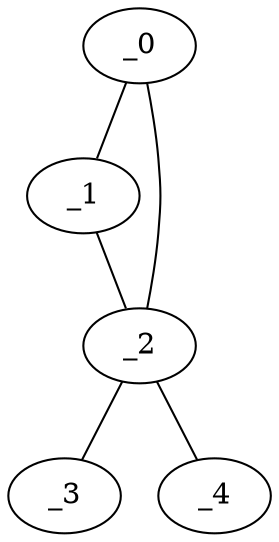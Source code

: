 graph ZP1_0012 {
	_0	 [x="0.320118",
		y="3.00359"];
	_1	 [x="2.07992",
		y="3.07204"];
	_0 -- _1;
	_2	 [x="0.51",
		y="0.49"];
	_0 -- _2;
	_1 -- _2;
	_3	 [x="2.73947",
		y="0.404114"];
	_2 -- _3;
	_4	 [x="2.34586",
		y="2.90584"];
	_2 -- _4;
}

